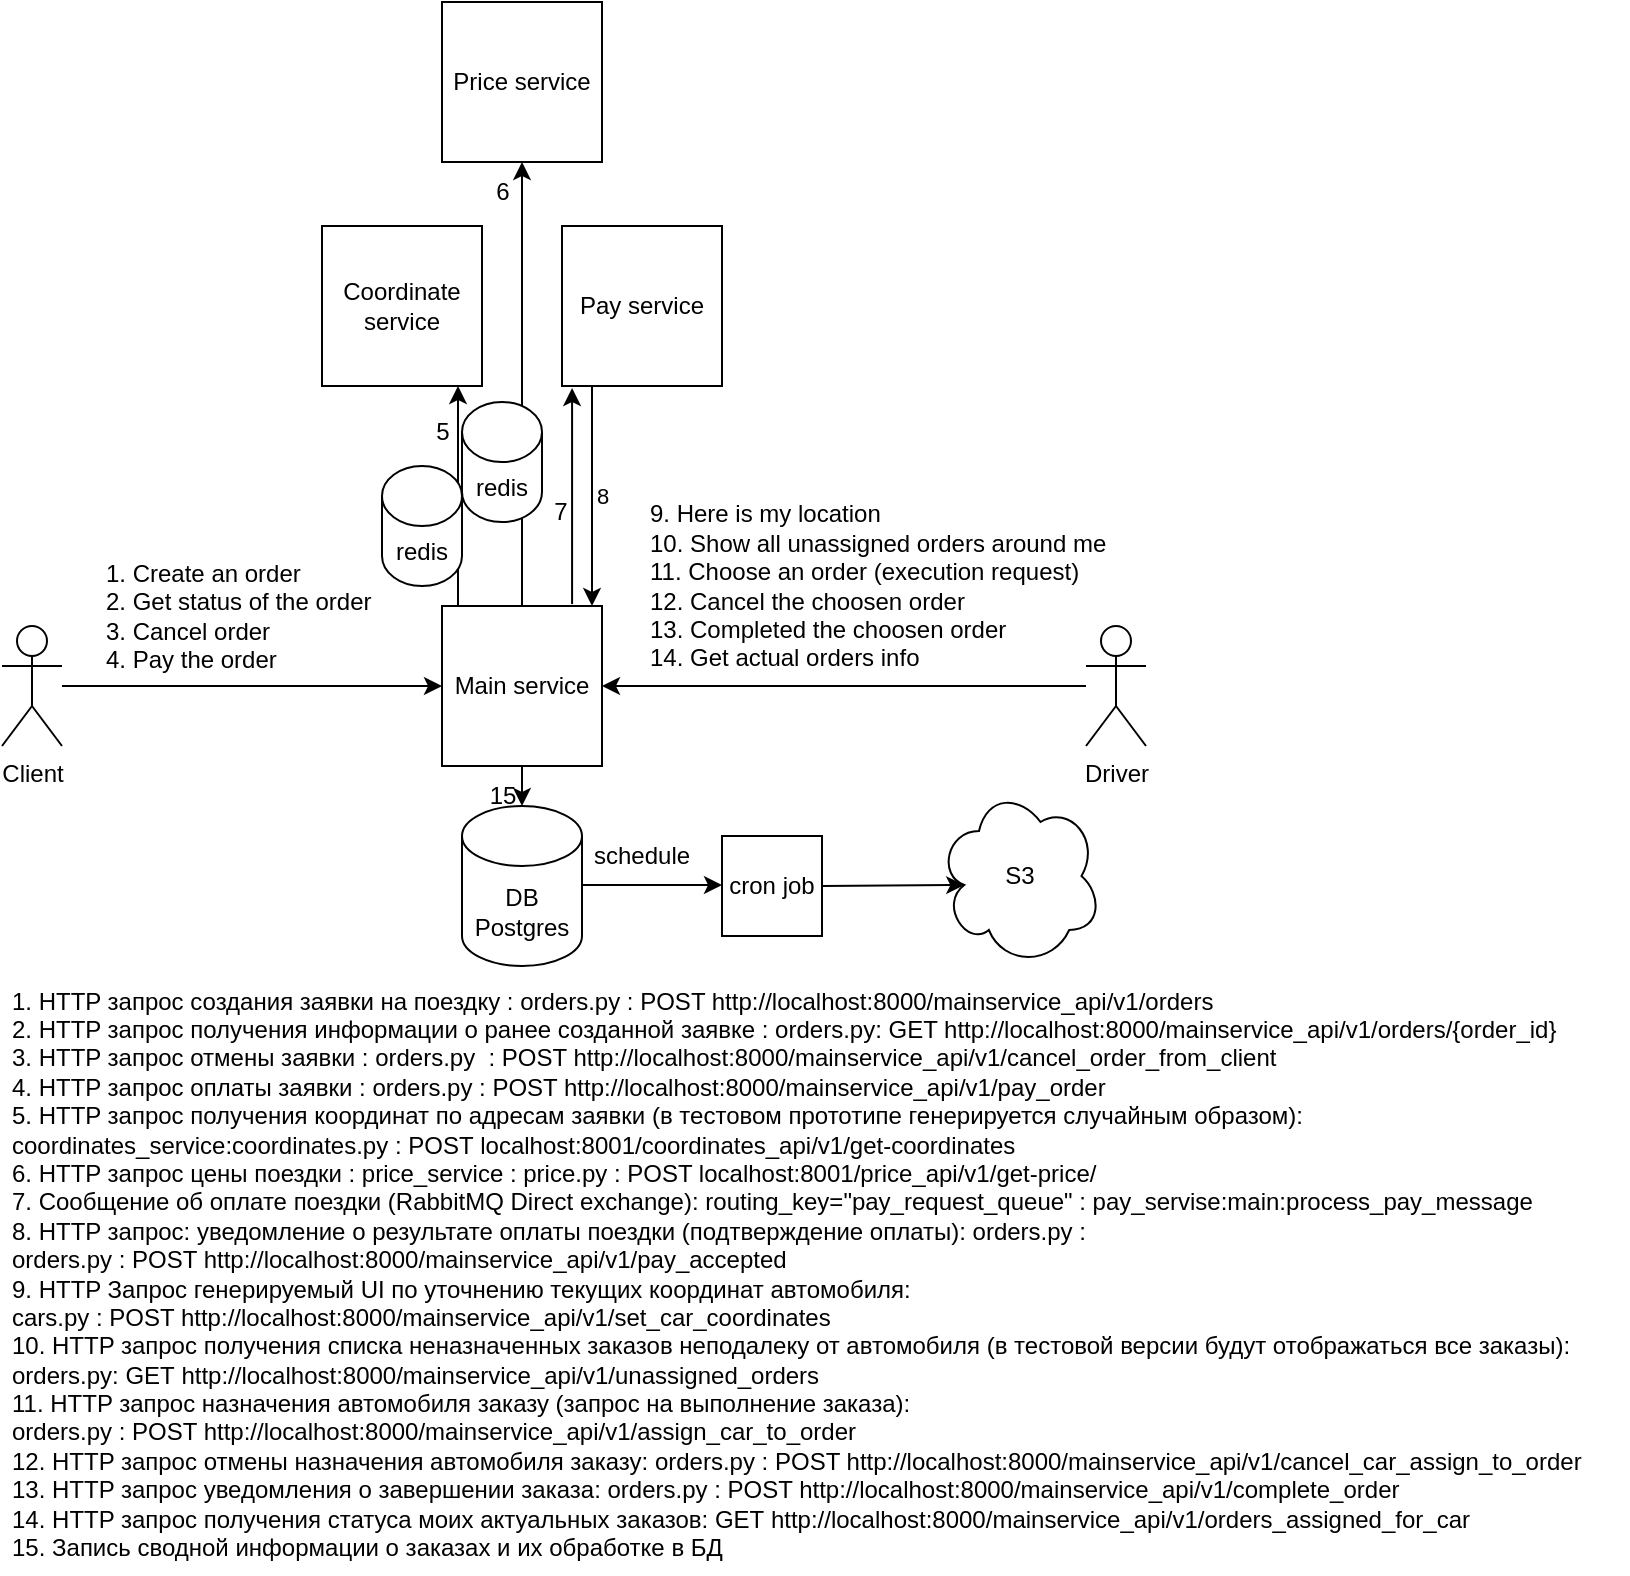 <mxfile version="24.7.16">
  <diagram name="Страница — 1" id="QKdwFJGbec12Yq18jWQP">
    <mxGraphModel dx="1434" dy="791" grid="1" gridSize="10" guides="1" tooltips="1" connect="1" arrows="1" fold="1" page="1" pageScale="1" pageWidth="827" pageHeight="1169" math="0" shadow="0">
      <root>
        <mxCell id="0" />
        <mxCell id="1" parent="0" />
        <mxCell id="_c2TWT5I3QaSmEufXdTA-1" value="Main service" style="whiteSpace=wrap;html=1;aspect=fixed;" parent="1" vertex="1">
          <mxGeometry x="228" y="348" width="80" height="80" as="geometry" />
        </mxCell>
        <mxCell id="_c2TWT5I3QaSmEufXdTA-6" value="" style="edgeStyle=orthogonalEdgeStyle;rounded=0;orthogonalLoop=1;jettySize=auto;html=1;entryX=0;entryY=0.5;entryDx=0;entryDy=0;" parent="1" source="_c2TWT5I3QaSmEufXdTA-3" target="_c2TWT5I3QaSmEufXdTA-1" edge="1">
          <mxGeometry relative="1" as="geometry">
            <mxPoint x="23" y="498" as="targetPoint" />
          </mxGeometry>
        </mxCell>
        <mxCell id="_c2TWT5I3QaSmEufXdTA-3" value="Client" style="shape=umlActor;verticalLabelPosition=bottom;verticalAlign=top;html=1;outlineConnect=0;" parent="1" vertex="1">
          <mxGeometry x="8" y="358" width="30" height="60" as="geometry" />
        </mxCell>
        <mxCell id="_c2TWT5I3QaSmEufXdTA-7" value="Coordinate service" style="whiteSpace=wrap;html=1;aspect=fixed;" parent="1" vertex="1">
          <mxGeometry x="168" y="158" width="80" height="80" as="geometry" />
        </mxCell>
        <mxCell id="_c2TWT5I3QaSmEufXdTA-8" value="Price service" style="whiteSpace=wrap;html=1;aspect=fixed;" parent="1" vertex="1">
          <mxGeometry x="228" y="46" width="80" height="80" as="geometry" />
        </mxCell>
        <mxCell id="_c2TWT5I3QaSmEufXdTA-9" value="Driver" style="shape=umlActor;verticalLabelPosition=bottom;verticalAlign=top;html=1;outlineConnect=0;" parent="1" vertex="1">
          <mxGeometry x="550" y="358" width="30" height="60" as="geometry" />
        </mxCell>
        <mxCell id="_c2TWT5I3QaSmEufXdTA-10" value="" style="endArrow=classic;html=1;rounded=0;entryX=1;entryY=0.5;entryDx=0;entryDy=0;" parent="1" source="_c2TWT5I3QaSmEufXdTA-9" edge="1">
          <mxGeometry width="50" height="50" relative="1" as="geometry">
            <mxPoint x="8" y="408" as="sourcePoint" />
            <mxPoint x="308" y="388" as="targetPoint" />
          </mxGeometry>
        </mxCell>
        <mxCell id="_c2TWT5I3QaSmEufXdTA-19" value="1. Create an order&lt;div&gt;2. Get status of the order&lt;/div&gt;&lt;div&gt;3. Cancel order&lt;/div&gt;&lt;div&gt;4. Pay the order&lt;/div&gt;" style="text;html=1;align=left;verticalAlign=middle;resizable=0;points=[];autosize=1;strokeColor=none;fillColor=none;" parent="1" vertex="1">
          <mxGeometry x="58" y="318" width="160" height="70" as="geometry" />
        </mxCell>
        <mxCell id="_c2TWT5I3QaSmEufXdTA-20" value="Pay service" style="whiteSpace=wrap;html=1;aspect=fixed;" parent="1" vertex="1">
          <mxGeometry x="288" y="158" width="80" height="80" as="geometry" />
        </mxCell>
        <mxCell id="_c2TWT5I3QaSmEufXdTA-21" value="" style="endArrow=classic;html=1;rounded=0;entryX=0.75;entryY=1;entryDx=0;entryDy=0;exitX=0;exitY=0;exitDx=0;exitDy=0;" parent="1" edge="1">
          <mxGeometry width="50" height="50" relative="1" as="geometry">
            <mxPoint x="236" y="348" as="sourcePoint" />
            <mxPoint x="236" y="238" as="targetPoint" />
          </mxGeometry>
        </mxCell>
        <mxCell id="_c2TWT5I3QaSmEufXdTA-22" value="" style="endArrow=classic;html=1;rounded=0;entryX=0.5;entryY=1;entryDx=0;entryDy=0;exitX=0.5;exitY=0;exitDx=0;exitDy=0;" parent="1" source="_c2TWT5I3QaSmEufXdTA-1" target="_c2TWT5I3QaSmEufXdTA-8" edge="1">
          <mxGeometry width="50" height="50" relative="1" as="geometry">
            <mxPoint x="248" y="408" as="sourcePoint" />
            <mxPoint x="298" y="358" as="targetPoint" />
          </mxGeometry>
        </mxCell>
        <mxCell id="_c2TWT5I3QaSmEufXdTA-23" value="" style="endArrow=classic;html=1;rounded=0;entryX=0.138;entryY=1.013;entryDx=0;entryDy=0;entryPerimeter=0;exitX=0.888;exitY=-0.012;exitDx=0;exitDy=0;exitPerimeter=0;" parent="1" edge="1">
          <mxGeometry width="50" height="50" relative="1" as="geometry">
            <mxPoint x="293.04" y="347.04" as="sourcePoint" />
            <mxPoint x="293.04" y="239.04" as="targetPoint" />
          </mxGeometry>
        </mxCell>
        <mxCell id="_c2TWT5I3QaSmEufXdTA-24" value="" style="endArrow=classic;html=1;rounded=0;exitX=0.25;exitY=1;exitDx=0;exitDy=0;entryX=1;entryY=0;entryDx=0;entryDy=0;" parent="1" edge="1">
          <mxGeometry width="50" height="50" relative="1" as="geometry">
            <mxPoint x="303" y="238" as="sourcePoint" />
            <mxPoint x="303" y="348" as="targetPoint" />
          </mxGeometry>
        </mxCell>
        <mxCell id="_c2TWT5I3QaSmEufXdTA-30" value="8" style="edgeLabel;html=1;align=center;verticalAlign=middle;resizable=0;points=[];" parent="_c2TWT5I3QaSmEufXdTA-24" vertex="1" connectable="0">
          <mxGeometry y="5" relative="1" as="geometry">
            <mxPoint as="offset" />
          </mxGeometry>
        </mxCell>
        <mxCell id="_c2TWT5I3QaSmEufXdTA-25" value="redis" style="shape=cylinder3;whiteSpace=wrap;html=1;boundedLbl=1;backgroundOutline=1;size=15;" parent="1" vertex="1">
          <mxGeometry x="198" y="278" width="40" height="60" as="geometry" />
        </mxCell>
        <mxCell id="_c2TWT5I3QaSmEufXdTA-26" value="9. Here is my location&lt;div&gt;10. Show all unassigned orders around me&lt;/div&gt;&lt;div&gt;&lt;span style=&quot;background-color: initial;&quot;&gt;11. Choose an order (execution request)&lt;/span&gt;&lt;br&gt;&lt;/div&gt;&lt;div&gt;12. Cancel the choosen order&lt;/div&gt;&lt;div&gt;13. Completed the choosen order&lt;/div&gt;&lt;div&gt;14. Get actual orders info&lt;/div&gt;" style="text;html=1;align=left;verticalAlign=middle;resizable=0;points=[];autosize=1;strokeColor=none;fillColor=none;" parent="1" vertex="1">
          <mxGeometry x="330" y="288" width="250" height="100" as="geometry" />
        </mxCell>
        <mxCell id="_c2TWT5I3QaSmEufXdTA-27" value="5" style="text;html=1;align=center;verticalAlign=middle;resizable=0;points=[];autosize=1;strokeColor=none;fillColor=none;" parent="1" vertex="1">
          <mxGeometry x="213" y="246" width="30" height="30" as="geometry" />
        </mxCell>
        <mxCell id="_c2TWT5I3QaSmEufXdTA-28" value="6" style="text;html=1;align=center;verticalAlign=middle;resizable=0;points=[];autosize=1;strokeColor=none;fillColor=none;" parent="1" vertex="1">
          <mxGeometry x="243" y="126" width="30" height="30" as="geometry" />
        </mxCell>
        <mxCell id="_c2TWT5I3QaSmEufXdTA-29" value="7" style="text;html=1;align=center;verticalAlign=middle;resizable=0;points=[];autosize=1;strokeColor=none;fillColor=none;" parent="1" vertex="1">
          <mxGeometry x="272" y="286" width="30" height="30" as="geometry" />
        </mxCell>
        <mxCell id="_c2TWT5I3QaSmEufXdTA-35" value="DB Postgres" style="shape=cylinder3;whiteSpace=wrap;html=1;boundedLbl=1;backgroundOutline=1;size=15;" parent="1" vertex="1">
          <mxGeometry x="238" y="448" width="60" height="80" as="geometry" />
        </mxCell>
        <mxCell id="_c2TWT5I3QaSmEufXdTA-36" value="" style="endArrow=classic;html=1;rounded=0;entryX=0.5;entryY=0;entryDx=0;entryDy=0;entryPerimeter=0;exitX=0.5;exitY=1;exitDx=0;exitDy=0;" parent="1" source="_c2TWT5I3QaSmEufXdTA-1" target="_c2TWT5I3QaSmEufXdTA-35" edge="1">
          <mxGeometry width="50" height="50" relative="1" as="geometry">
            <mxPoint x="248" y="408" as="sourcePoint" />
            <mxPoint x="298" y="358" as="targetPoint" />
          </mxGeometry>
        </mxCell>
        <mxCell id="_c2TWT5I3QaSmEufXdTA-37" value="15" style="text;html=1;align=center;verticalAlign=middle;resizable=0;points=[];autosize=1;strokeColor=none;fillColor=none;" parent="1" vertex="1">
          <mxGeometry x="238" y="428" width="40" height="30" as="geometry" />
        </mxCell>
        <mxCell id="_c2TWT5I3QaSmEufXdTA-38" value="cron job" style="whiteSpace=wrap;html=1;aspect=fixed;" parent="1" vertex="1">
          <mxGeometry x="368" y="463" width="50" height="50" as="geometry" />
        </mxCell>
        <mxCell id="_c2TWT5I3QaSmEufXdTA-39" value="" style="endArrow=classic;html=1;rounded=0;entryX=0;entryY=0.5;entryDx=0;entryDy=0;exitX=1;exitY=0.5;exitDx=0;exitDy=0;exitPerimeter=0;" parent="1" edge="1">
          <mxGeometry width="50" height="50" relative="1" as="geometry">
            <mxPoint x="298" y="487.5" as="sourcePoint" />
            <mxPoint x="368" y="487.5" as="targetPoint" />
          </mxGeometry>
        </mxCell>
        <mxCell id="_c2TWT5I3QaSmEufXdTA-41" value="S3" style="shape=cloud;whiteSpace=wrap;html=1;" parent="1" vertex="1">
          <mxGeometry x="476" y="438" width="82" height="90" as="geometry" />
        </mxCell>
        <mxCell id="_c2TWT5I3QaSmEufXdTA-42" value="" style="endArrow=classic;html=1;rounded=0;exitX=1;exitY=0.5;exitDx=0;exitDy=0;entryX=0.16;entryY=0.55;entryDx=0;entryDy=0;entryPerimeter=0;" parent="1" source="_c2TWT5I3QaSmEufXdTA-38" target="_c2TWT5I3QaSmEufXdTA-41" edge="1">
          <mxGeometry width="50" height="50" relative="1" as="geometry">
            <mxPoint x="248" y="358" as="sourcePoint" />
            <mxPoint x="483" y="484" as="targetPoint" />
          </mxGeometry>
        </mxCell>
        <mxCell id="2" value="1. HTTP запрос создания заявки на поездку&amp;nbsp;: orders.py&amp;nbsp;:&amp;nbsp;POST http://localhost:8000/mainservice_api/v1/orders&lt;br&gt;2. HTTP запрос получения информации о ранее созданной заявке&amp;nbsp;: orders.py:&amp;nbsp;GET http://localhost:8000/mainservice_api/v1/orders/{order_id}&lt;br&gt;3. HTTP запрос отмены заявки&amp;nbsp;: orders.py&amp;nbsp;&amp;nbsp;: POST http://localhost:8000/mainservice_api/v1/cancel_order_from_client&lt;br&gt;4. HTTP запрос оплаты заявки&amp;nbsp;: orders.py : POST http://localhost:8000/mainservice_api/v1/pay_order&lt;br&gt;5. HTTP запрос получения координат по адресам заявки (в тестовом прототипе генерируется случайным образом):&lt;div&gt;coordinates_service:coordinates.py : POST&amp;nbsp;localhost:8001/coordinates_api/v1/get-coordinates&lt;br&gt;6. HTTP запрос цены поездки : price_service : price.py : POST localhost:8001/price_api/v1/get-price/&lt;br&gt;7. Сообщение об оплате поездки (RabbitMQ Direct exchange):&amp;nbsp;routing_key=&quot;pay_request_queue&quot; : pay_servise:main:process_pay_message&lt;br&gt;8. HTTP запрос: уведомление о результате оплаты поездки (подтверждение оплаты): orders.py :&amp;nbsp;&lt;br&gt;&lt;div&gt;&lt;span style=&quot;background-color: initial;&quot;&gt;orders.py :&amp;nbsp;&lt;/span&gt;POST http://localhost:8000/mainservice_api/v1/pay_accepted&lt;br&gt;9. HTTP Запрос генерируемый UI по уточнению текущих координат автомобиля:&amp;nbsp;&lt;/div&gt;&lt;div&gt;cars.py :&amp;nbsp;POST http://localhost:8000/mainservice_api/v1/set_car_coordinates&lt;br&gt;10. HTTP запрос получения списка неназначенных заказов неподалеку от автомобиля (в тестовой версии будут отображаться все заказы):&amp;nbsp;&lt;/div&gt;&lt;div&gt;orders.py:&amp;nbsp;GET&amp;nbsp;http://localhost:8000/mainservice_api/v1/unassigned_orders&lt;br&gt;&lt;div&gt;11. HTTP запрос назначения автомобиля заказу (запрос на выполнение заказа):&lt;/div&gt;&lt;div&gt;&lt;span style=&quot;background-color: initial;&quot;&gt;orders&lt;/span&gt;.py :&amp;nbsp;POST http://localhost:8000/mainservice_api/v1/assign_car_to_order&lt;br&gt;12. HTTP запрос отмены назначения автомобиля заказу:&amp;nbsp;&lt;span style=&quot;background-color: initial;&quot;&gt;orders&lt;/span&gt;&lt;span style=&quot;background-color: initial;&quot;&gt;.py :&amp;nbsp;POST http://localhost:8000/mainservice_api/v1/&lt;/span&gt;&lt;span style=&quot;background-color: initial;&quot;&gt;cancel_car_assign_to_order&lt;/span&gt;&lt;/div&gt;&lt;div&gt;13. HTTP запрос уведомления о завершении заказа:&amp;nbsp;&lt;span style=&quot;background-color: initial;&quot;&gt;orders&lt;/span&gt;&lt;span style=&quot;background-color: initial;&quot;&gt;.py :&amp;nbsp;POST http://localhost:8000/mainservice_api/v1/&lt;/span&gt;complete_order&lt;br&gt;&lt;div&gt;14.&lt;span style=&quot;background-color: initial;&quot;&gt;&amp;nbsp;&lt;/span&gt;&lt;span style=&quot;background-color: initial;&quot;&gt;HTTP запрос получения статуса моих актуальных заказов&lt;/span&gt;&lt;span style=&quot;background-color: initial;&quot;&gt;:&amp;nbsp;GET&amp;nbsp;http://localhost:8000/mainservice_api/v1/&lt;/span&gt;&lt;span style=&quot;background-color: initial;&quot;&gt;orders_assigned_for_car&amp;nbsp;&lt;/span&gt;&lt;/div&gt;&lt;div&gt;&lt;span style=&quot;background-color: initial;&quot;&gt;15. Запись сводной информации о заказах и их обработке в БД&lt;/span&gt;&lt;br&gt;&lt;/div&gt;&lt;/div&gt;&lt;/div&gt;&lt;/div&gt;" style="text;html=1;align=left;verticalAlign=middle;resizable=0;points=[];autosize=1;strokeColor=none;fillColor=none;" parent="1" vertex="1">
          <mxGeometry x="11" y="532" width="810" height="300" as="geometry" />
        </mxCell>
        <mxCell id="M6Vq014UTE-fBTK37jgV-3" value="redis" style="shape=cylinder3;whiteSpace=wrap;html=1;boundedLbl=1;backgroundOutline=1;size=15;" parent="1" vertex="1">
          <mxGeometry x="238" y="246" width="40" height="60" as="geometry" />
        </mxCell>
        <mxCell id="M6Vq014UTE-fBTK37jgV-5" value="schedule" style="text;html=1;align=left;verticalAlign=middle;resizable=0;points=[];autosize=1;strokeColor=none;fillColor=none;" parent="1" vertex="1">
          <mxGeometry x="302" y="458" width="70" height="30" as="geometry" />
        </mxCell>
      </root>
    </mxGraphModel>
  </diagram>
</mxfile>
